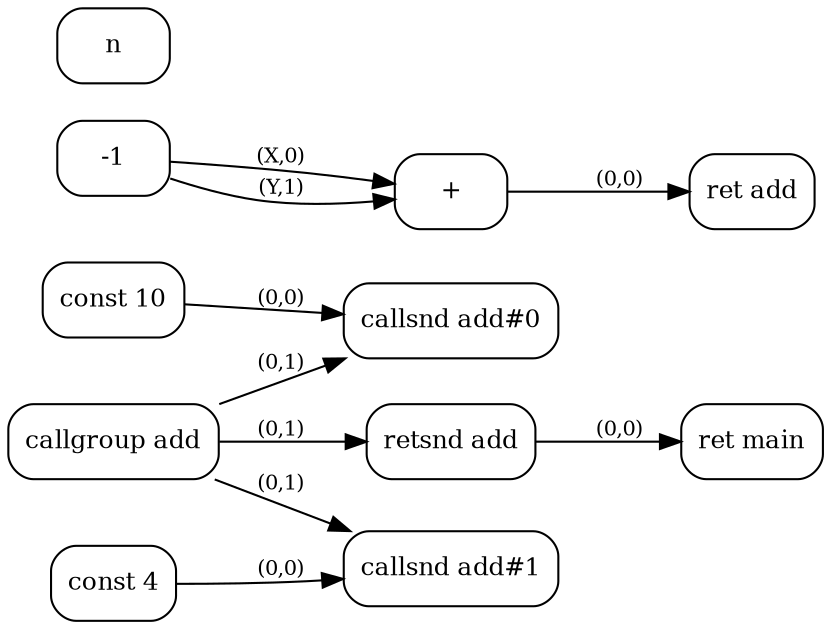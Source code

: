 digraph G {
  rankdir=LR;
  node [shape=box, style=rounded, fontsize=12];
  n0 [label="const 10"];
  n1 [label="const 4"];
  n2 [label="callgroup add"];
  n3 [label="callsnd add#0"];
  n4 [label="callsnd add#1"];
  n5 [label="retsnd add"];
  n6 [label="ret main"];
  n7 [label="+"];
  n8 [label="ret add"];
  n0 -> n3 [label="(0,0)", fontsize=10];
  n2 -> n3 [label="(0,1)", fontsize=10];
  n1 -> n4 [label="(0,0)", fontsize=10];
  n2 -> n4 [label="(0,1)", fontsize=10];
  n2 -> n5 [label="(0,1)", fontsize=10];
  n5 -> n6 [label="(0,0)", fontsize=10];
  n-1 -> n7 [label="(X,0)", fontsize=10];
  n-1 -> n7 [label="(Y,1)", fontsize=10];
  n7 -> n8 [label="(0,0)", fontsize=10];
}
